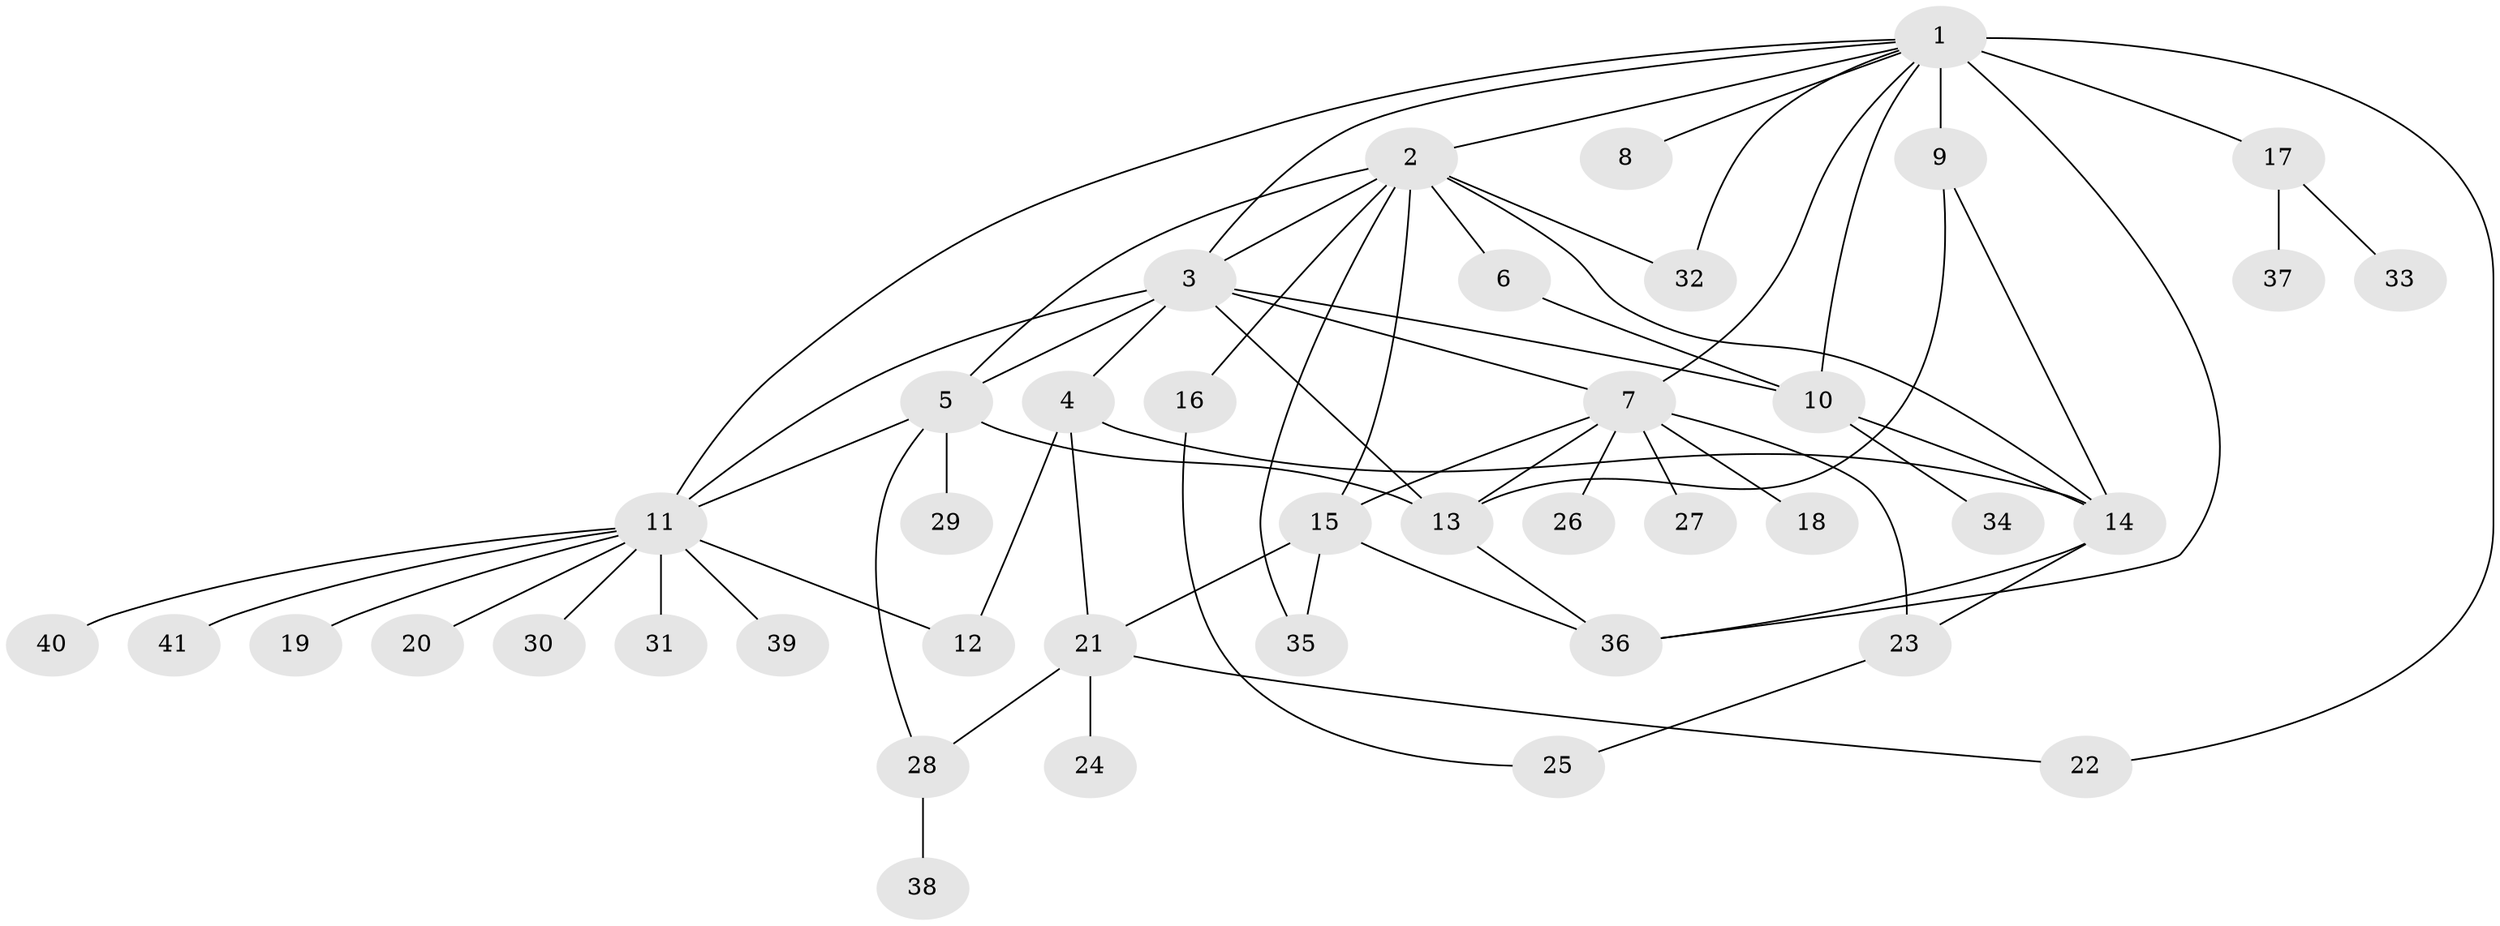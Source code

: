 // original degree distribution, {22: 0.012345679012345678, 12: 0.024691358024691357, 19: 0.012345679012345678, 5: 0.037037037037037035, 8: 0.012345679012345678, 1: 0.5061728395061729, 2: 0.20987654320987653, 10: 0.012345679012345678, 3: 0.08641975308641975, 4: 0.04938271604938271, 6: 0.037037037037037035}
// Generated by graph-tools (version 1.1) at 2025/35/03/09/25 02:35:28]
// undirected, 41 vertices, 65 edges
graph export_dot {
graph [start="1"]
  node [color=gray90,style=filled];
  1;
  2;
  3;
  4;
  5;
  6;
  7;
  8;
  9;
  10;
  11;
  12;
  13;
  14;
  15;
  16;
  17;
  18;
  19;
  20;
  21;
  22;
  23;
  24;
  25;
  26;
  27;
  28;
  29;
  30;
  31;
  32;
  33;
  34;
  35;
  36;
  37;
  38;
  39;
  40;
  41;
  1 -- 2 [weight=1.0];
  1 -- 3 [weight=2.0];
  1 -- 7 [weight=1.0];
  1 -- 8 [weight=1.0];
  1 -- 9 [weight=7.0];
  1 -- 10 [weight=2.0];
  1 -- 11 [weight=1.0];
  1 -- 17 [weight=1.0];
  1 -- 22 [weight=1.0];
  1 -- 32 [weight=1.0];
  1 -- 36 [weight=1.0];
  2 -- 3 [weight=1.0];
  2 -- 5 [weight=1.0];
  2 -- 6 [weight=1.0];
  2 -- 14 [weight=1.0];
  2 -- 15 [weight=1.0];
  2 -- 16 [weight=1.0];
  2 -- 32 [weight=1.0];
  2 -- 35 [weight=1.0];
  3 -- 4 [weight=1.0];
  3 -- 5 [weight=1.0];
  3 -- 7 [weight=1.0];
  3 -- 10 [weight=1.0];
  3 -- 11 [weight=1.0];
  3 -- 13 [weight=1.0];
  4 -- 12 [weight=1.0];
  4 -- 14 [weight=2.0];
  4 -- 21 [weight=1.0];
  5 -- 11 [weight=1.0];
  5 -- 13 [weight=1.0];
  5 -- 28 [weight=1.0];
  5 -- 29 [weight=1.0];
  6 -- 10 [weight=1.0];
  7 -- 13 [weight=1.0];
  7 -- 15 [weight=1.0];
  7 -- 18 [weight=1.0];
  7 -- 23 [weight=1.0];
  7 -- 26 [weight=1.0];
  7 -- 27 [weight=1.0];
  9 -- 13 [weight=1.0];
  9 -- 14 [weight=1.0];
  10 -- 14 [weight=1.0];
  10 -- 34 [weight=1.0];
  11 -- 12 [weight=1.0];
  11 -- 19 [weight=1.0];
  11 -- 20 [weight=1.0];
  11 -- 30 [weight=1.0];
  11 -- 31 [weight=1.0];
  11 -- 39 [weight=1.0];
  11 -- 40 [weight=1.0];
  11 -- 41 [weight=1.0];
  13 -- 36 [weight=1.0];
  14 -- 23 [weight=1.0];
  14 -- 36 [weight=1.0];
  15 -- 21 [weight=1.0];
  15 -- 35 [weight=1.0];
  15 -- 36 [weight=1.0];
  16 -- 25 [weight=1.0];
  17 -- 33 [weight=1.0];
  17 -- 37 [weight=1.0];
  21 -- 22 [weight=1.0];
  21 -- 24 [weight=1.0];
  21 -- 28 [weight=1.0];
  23 -- 25 [weight=1.0];
  28 -- 38 [weight=1.0];
}
